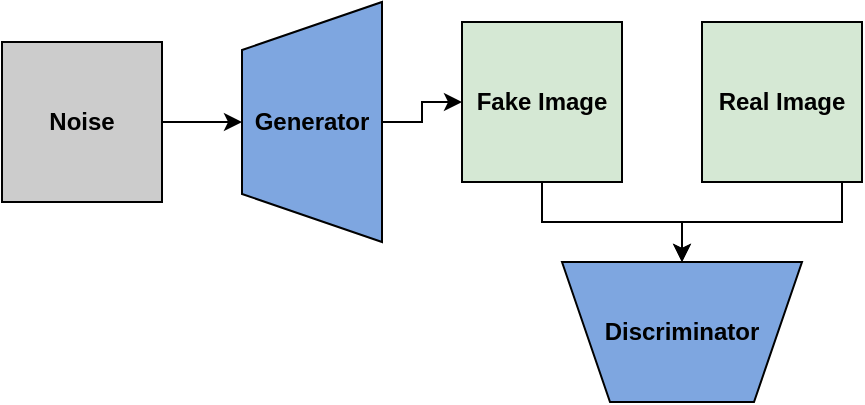 <mxfile version="12.6.5"><diagram id="23mAoKULvXfBOxw8jbFa" name="Page-1"><mxGraphModel dx="782" dy="775" grid="1" gridSize="10" guides="1" tooltips="1" connect="1" arrows="1" fold="1" page="1" pageScale="1" pageWidth="850" pageHeight="1100" math="0" shadow="0"><root><mxCell id="0"/><mxCell id="1" parent="0"/><mxCell id="9TnysN8qNl0PEh7sRv2Z-6" value="" style="edgeStyle=orthogonalEdgeStyle;rounded=0;orthogonalLoop=1;jettySize=auto;html=1;" edge="1" parent="1" source="9TnysN8qNl0PEh7sRv2Z-1" target="9TnysN8qNl0PEh7sRv2Z-4"><mxGeometry relative="1" as="geometry"/></mxCell><object label="Noise" id="9TnysN8qNl0PEh7sRv2Z-1"><mxCell style="whiteSpace=wrap;html=1;aspect=fixed;fillColor=#CCCCCC;fontStyle=1" vertex="1" parent="1"><mxGeometry x="70" y="180" width="80" height="80" as="geometry"/></mxCell></object><mxCell id="9TnysN8qNl0PEh7sRv2Z-12" value="" style="edgeStyle=orthogonalEdgeStyle;rounded=0;orthogonalLoop=1;jettySize=auto;html=1;" edge="1" parent="1" source="9TnysN8qNl0PEh7sRv2Z-4" target="9TnysN8qNl0PEh7sRv2Z-8"><mxGeometry relative="1" as="geometry"/></mxCell><mxCell id="9TnysN8qNl0PEh7sRv2Z-4" value="Generator" style="shape=trapezoid;perimeter=trapezoidPerimeter;whiteSpace=wrap;html=1;rotation=0;flipH=0;flipV=0;direction=north;fillColor=#7EA6E0;fontStyle=1" vertex="1" parent="1"><mxGeometry x="190" y="160" width="70" height="120" as="geometry"/></mxCell><mxCell id="9TnysN8qNl0PEh7sRv2Z-15" style="edgeStyle=orthogonalEdgeStyle;rounded=0;orthogonalLoop=1;jettySize=auto;html=1;entryX=0.5;entryY=1;entryDx=0;entryDy=0;" edge="1" parent="1" source="9TnysN8qNl0PEh7sRv2Z-8" target="9TnysN8qNl0PEh7sRv2Z-10"><mxGeometry relative="1" as="geometry"/></mxCell><object label="&lt;div&gt;Fake Image&lt;br&gt;&lt;/div&gt;" id="9TnysN8qNl0PEh7sRv2Z-8"><mxCell style="whiteSpace=wrap;html=1;aspect=fixed;fillColor=#D5E8D4;fontStyle=1" vertex="1" parent="1"><mxGeometry x="300" y="170" width="80" height="80" as="geometry"/></mxCell></object><mxCell id="9TnysN8qNl0PEh7sRv2Z-16" style="edgeStyle=orthogonalEdgeStyle;rounded=0;orthogonalLoop=1;jettySize=auto;html=1;" edge="1" parent="1" source="9TnysN8qNl0PEh7sRv2Z-9"><mxGeometry relative="1" as="geometry"><mxPoint x="410" y="290" as="targetPoint"/><Array as="points"><mxPoint x="490" y="270"/><mxPoint x="410" y="270"/></Array></mxGeometry></mxCell><object label="Real Image" id="9TnysN8qNl0PEh7sRv2Z-9"><mxCell style="whiteSpace=wrap;html=1;aspect=fixed;fillColor=#D5E8D4;fontStyle=1" vertex="1" parent="1"><mxGeometry x="420" y="170" width="80" height="80" as="geometry"/></mxCell></object><mxCell id="9TnysN8qNl0PEh7sRv2Z-10" value="Discriminator" style="shape=trapezoid;perimeter=trapezoidPerimeter;whiteSpace=wrap;html=1;rotation=0;flipH=1;fillColor=#7EA6E0;direction=west;fontStyle=1" vertex="1" parent="1"><mxGeometry x="350" y="290" width="120" height="70" as="geometry"/></mxCell></root></mxGraphModel></diagram></mxfile>